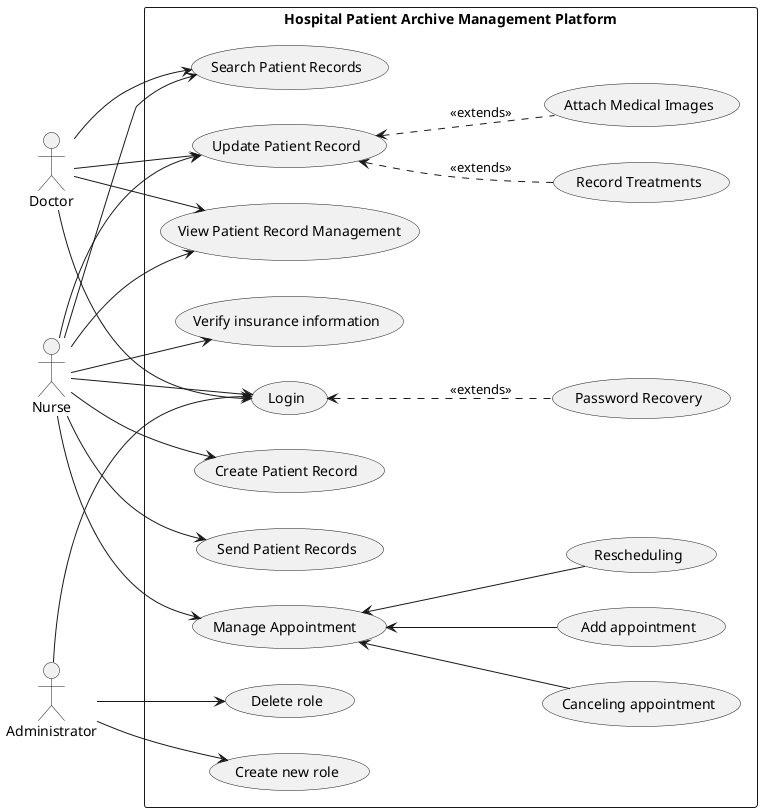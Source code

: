 @startuml
left to right direction

actor "Doctor" as Doctor
actor "Nurse" as Nurse
actor "Administrator" as Administrator
rectangle "Hospital Patient Archive Management Platform" {
    usecase "View Patient Record Management" as ViewRecords
    usecase "Search Patient Records" as SearchRecords
    usecase "Create Patient Record" as CreateRecord
    usecase "Update Patient Record" as UpdateRecord
    usecase "Attach Medical Images" as AttachImages
    usecase "Send Patient Records" as SendRecord
    usecase "Record Treatments" as RecordTreatments
    usecase "Create new role" as CreateRole
    usecase "Delete role" as DeleteRole
    usecase "Manage Appointment " as AppointmentManagement
    usecase "Add appointment" as AddAppointment
    usecase "Rescheduling" as Rescheduling
    usecase "Canceling appointment" as CancelingAppointment
    usecase "Verify insurance information" as VerifyInsurance
    usecase "Login" as Login
    usecase "Password Recovery" as PasswordRecovery

}

Nurse --> CreateRecord

Nurse --> AppointmentManagement

AppointmentManagement <-- AddAppointment 
AppointmentManagement <-- CancelingAppointment 
AppointmentManagement <-- Rescheduling  

Nurse -->  VerifyInsurance

Doctor --> SearchRecords
Nurse --> SearchRecords

Doctor --> UpdateRecord
Nurse --> UpdateRecord

Doctor --> ViewRecords
Nurse --> ViewRecords

UpdateRecord <.. AttachImages : <<extends>>
UpdateRecord <.. RecordTreatments: <<extends>>

Nurse --> SendRecord

Nurse --> Login
Doctor --> Login
Administrator --> Login

Login <.. PasswordRecovery:  <<extends>>

Administrator --> CreateRole
Administrator --> DeleteRole

@enduml